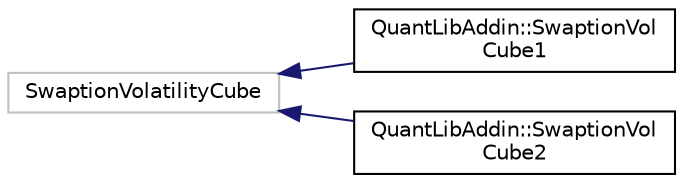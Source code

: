 digraph "Graphical Class Hierarchy"
{
  edge [fontname="Helvetica",fontsize="10",labelfontname="Helvetica",labelfontsize="10"];
  node [fontname="Helvetica",fontsize="10",shape=record];
  rankdir="LR";
  Node18 [label="SwaptionVolatilityCube",height=0.2,width=0.4,color="grey75", fillcolor="white", style="filled"];
  Node18 -> Node0 [dir="back",color="midnightblue",fontsize="10",style="solid",fontname="Helvetica"];
  Node0 [label="QuantLibAddin::SwaptionVol\lCube1",height=0.2,width=0.4,color="black", fillcolor="white", style="filled",URL="$class_quant_lib_addin_1_1_swaption_vol_cube1.html"];
  Node18 -> Node20 [dir="back",color="midnightblue",fontsize="10",style="solid",fontname="Helvetica"];
  Node20 [label="QuantLibAddin::SwaptionVol\lCube2",height=0.2,width=0.4,color="black", fillcolor="white", style="filled",URL="$class_quant_lib_addin_1_1_swaption_vol_cube2.html"];
}
